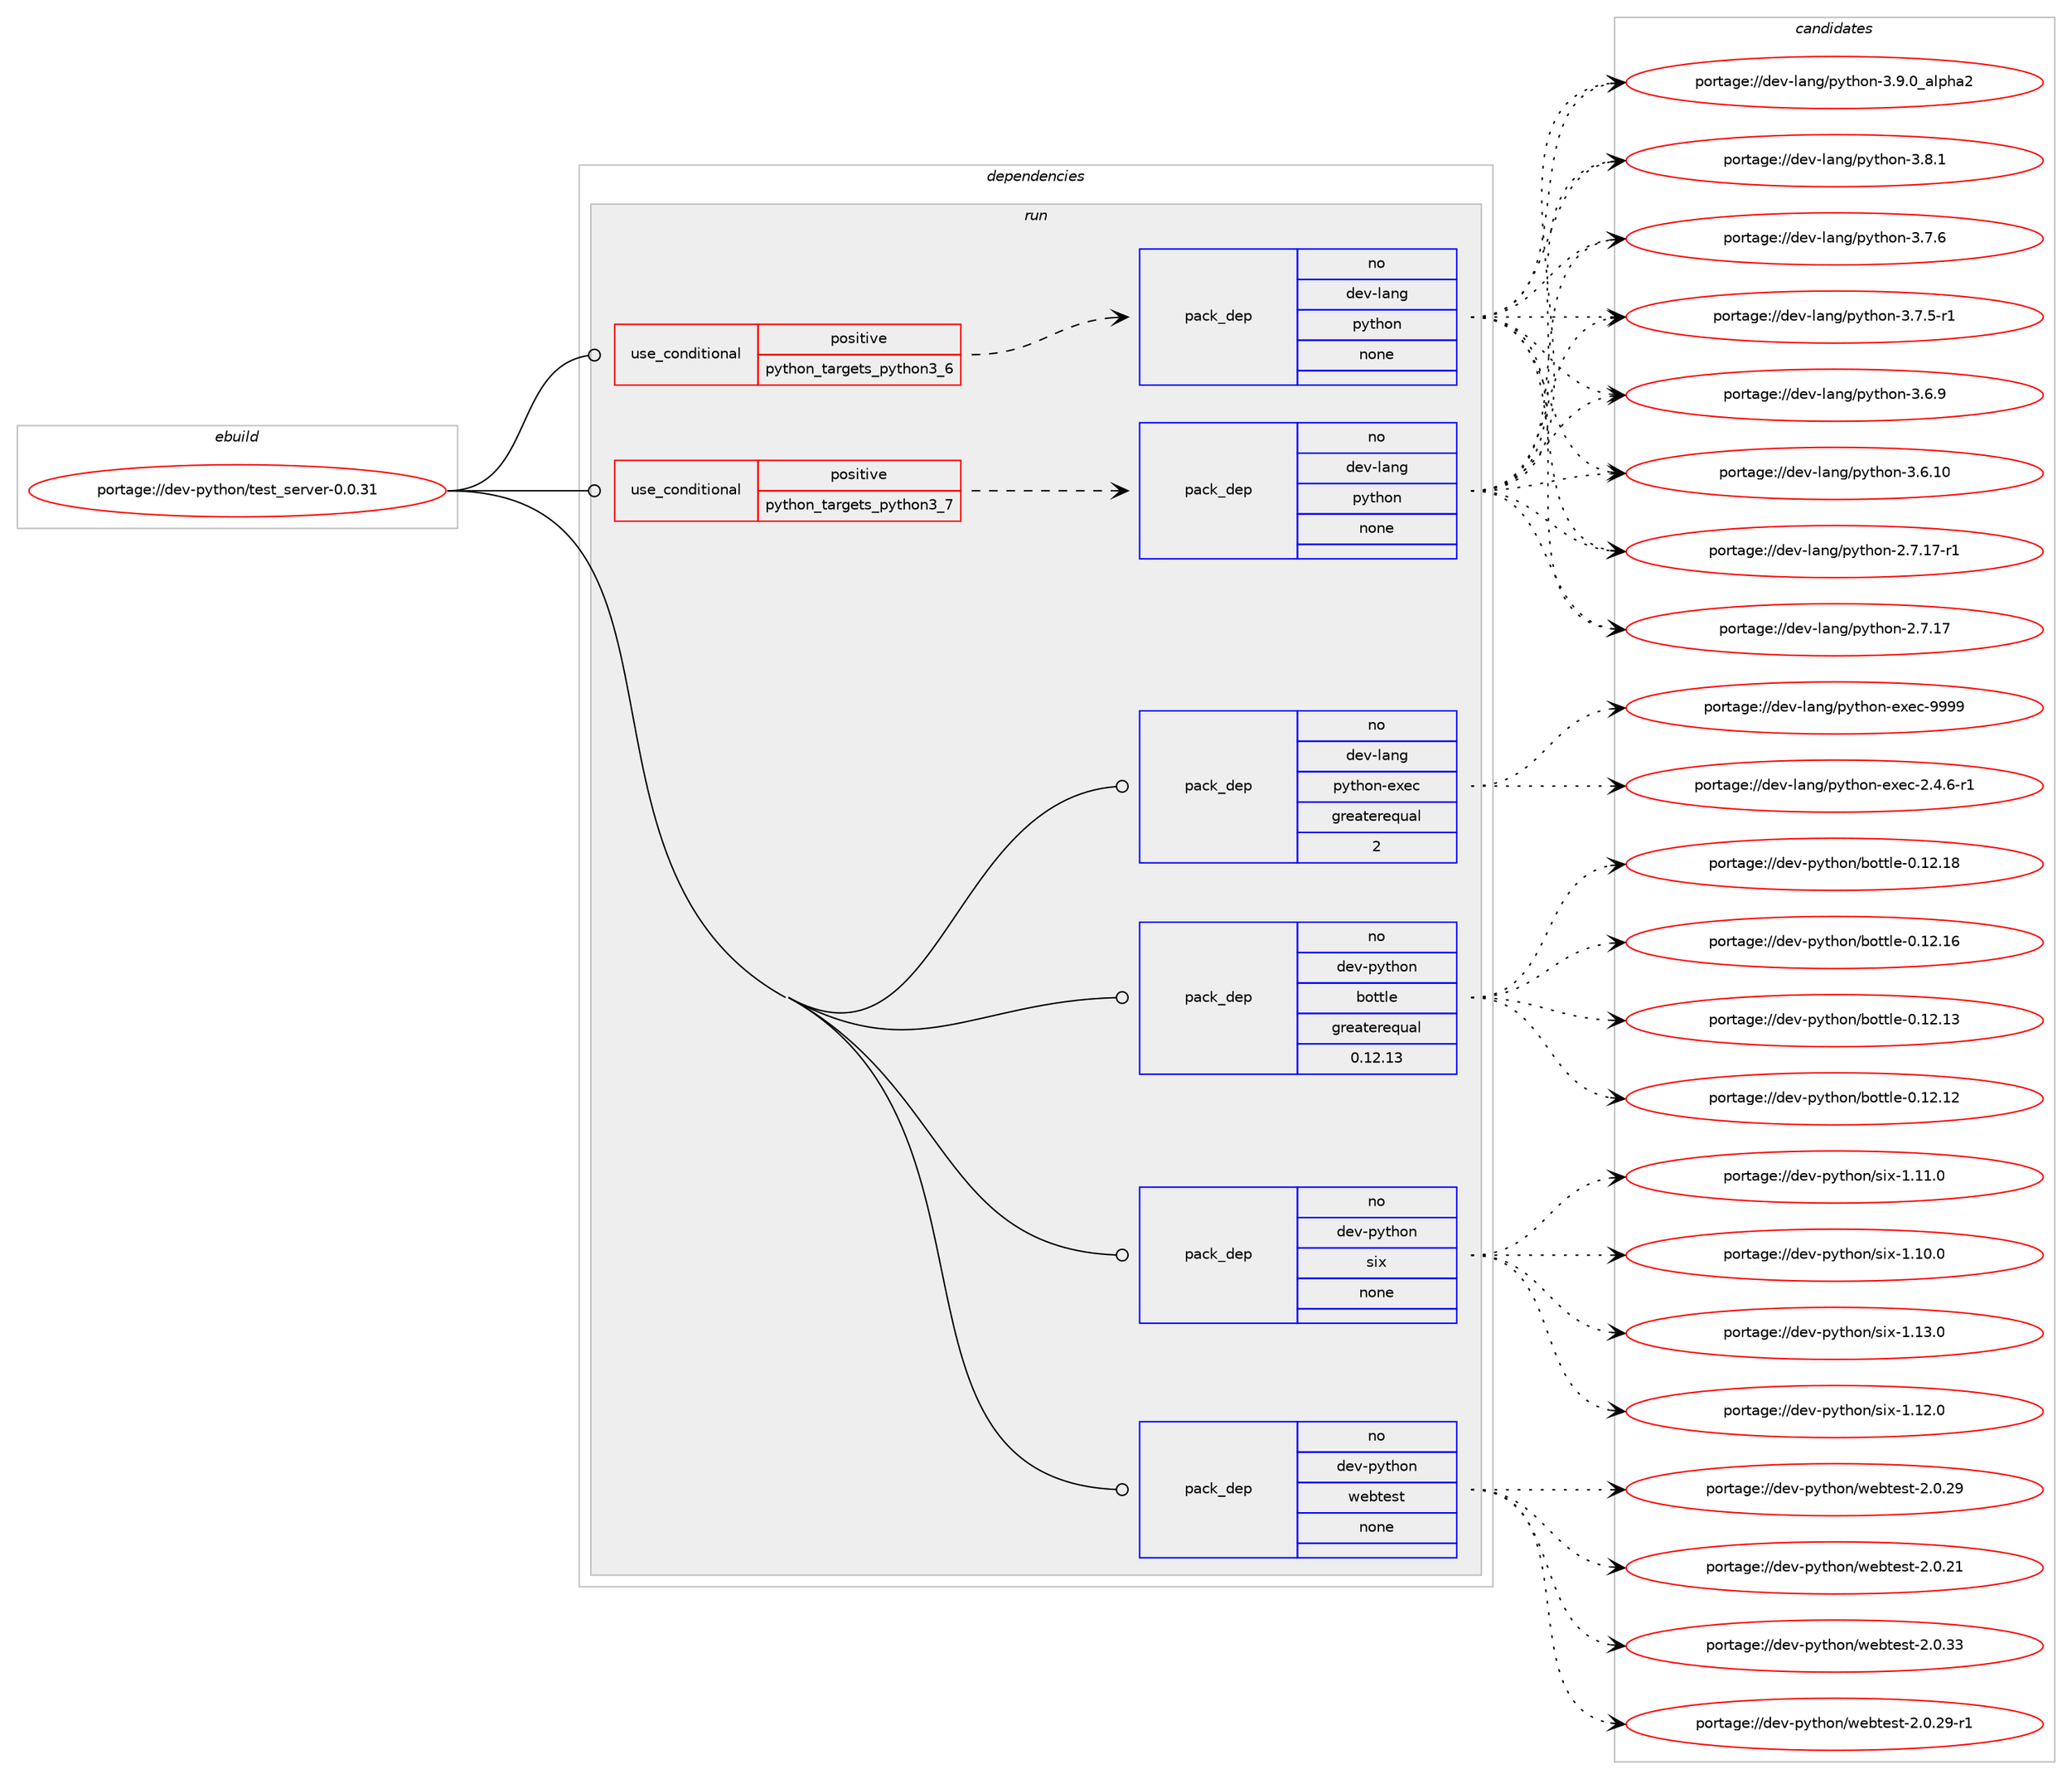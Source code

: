 digraph prolog {

# *************
# Graph options
# *************

newrank=true;
concentrate=true;
compound=true;
graph [rankdir=LR,fontname=Helvetica,fontsize=10,ranksep=1.5];#, ranksep=2.5, nodesep=0.2];
edge  [arrowhead=vee];
node  [fontname=Helvetica,fontsize=10];

# **********
# The ebuild
# **********

subgraph cluster_leftcol {
color=gray;
label=<<i>ebuild</i>>;
id [label="portage://dev-python/test_server-0.0.31", color=red, width=4, href="../dev-python/test_server-0.0.31.svg"];
}

# ****************
# The dependencies
# ****************

subgraph cluster_midcol {
color=gray;
label=<<i>dependencies</i>>;
subgraph cluster_compile {
fillcolor="#eeeeee";
style=filled;
label=<<i>compile</i>>;
}
subgraph cluster_compileandrun {
fillcolor="#eeeeee";
style=filled;
label=<<i>compile and run</i>>;
}
subgraph cluster_run {
fillcolor="#eeeeee";
style=filled;
label=<<i>run</i>>;
subgraph cond104866 {
dependency422258 [label=<<TABLE BORDER="0" CELLBORDER="1" CELLSPACING="0" CELLPADDING="4"><TR><TD ROWSPAN="3" CELLPADDING="10">use_conditional</TD></TR><TR><TD>positive</TD></TR><TR><TD>python_targets_python3_6</TD></TR></TABLE>>, shape=none, color=red];
subgraph pack312495 {
dependency422259 [label=<<TABLE BORDER="0" CELLBORDER="1" CELLSPACING="0" CELLPADDING="4" WIDTH="220"><TR><TD ROWSPAN="6" CELLPADDING="30">pack_dep</TD></TR><TR><TD WIDTH="110">no</TD></TR><TR><TD>dev-lang</TD></TR><TR><TD>python</TD></TR><TR><TD>none</TD></TR><TR><TD></TD></TR></TABLE>>, shape=none, color=blue];
}
dependency422258:e -> dependency422259:w [weight=20,style="dashed",arrowhead="vee"];
}
id:e -> dependency422258:w [weight=20,style="solid",arrowhead="odot"];
subgraph cond104867 {
dependency422260 [label=<<TABLE BORDER="0" CELLBORDER="1" CELLSPACING="0" CELLPADDING="4"><TR><TD ROWSPAN="3" CELLPADDING="10">use_conditional</TD></TR><TR><TD>positive</TD></TR><TR><TD>python_targets_python3_7</TD></TR></TABLE>>, shape=none, color=red];
subgraph pack312496 {
dependency422261 [label=<<TABLE BORDER="0" CELLBORDER="1" CELLSPACING="0" CELLPADDING="4" WIDTH="220"><TR><TD ROWSPAN="6" CELLPADDING="30">pack_dep</TD></TR><TR><TD WIDTH="110">no</TD></TR><TR><TD>dev-lang</TD></TR><TR><TD>python</TD></TR><TR><TD>none</TD></TR><TR><TD></TD></TR></TABLE>>, shape=none, color=blue];
}
dependency422260:e -> dependency422261:w [weight=20,style="dashed",arrowhead="vee"];
}
id:e -> dependency422260:w [weight=20,style="solid",arrowhead="odot"];
subgraph pack312497 {
dependency422262 [label=<<TABLE BORDER="0" CELLBORDER="1" CELLSPACING="0" CELLPADDING="4" WIDTH="220"><TR><TD ROWSPAN="6" CELLPADDING="30">pack_dep</TD></TR><TR><TD WIDTH="110">no</TD></TR><TR><TD>dev-lang</TD></TR><TR><TD>python-exec</TD></TR><TR><TD>greaterequal</TD></TR><TR><TD>2</TD></TR></TABLE>>, shape=none, color=blue];
}
id:e -> dependency422262:w [weight=20,style="solid",arrowhead="odot"];
subgraph pack312498 {
dependency422263 [label=<<TABLE BORDER="0" CELLBORDER="1" CELLSPACING="0" CELLPADDING="4" WIDTH="220"><TR><TD ROWSPAN="6" CELLPADDING="30">pack_dep</TD></TR><TR><TD WIDTH="110">no</TD></TR><TR><TD>dev-python</TD></TR><TR><TD>bottle</TD></TR><TR><TD>greaterequal</TD></TR><TR><TD>0.12.13</TD></TR></TABLE>>, shape=none, color=blue];
}
id:e -> dependency422263:w [weight=20,style="solid",arrowhead="odot"];
subgraph pack312499 {
dependency422264 [label=<<TABLE BORDER="0" CELLBORDER="1" CELLSPACING="0" CELLPADDING="4" WIDTH="220"><TR><TD ROWSPAN="6" CELLPADDING="30">pack_dep</TD></TR><TR><TD WIDTH="110">no</TD></TR><TR><TD>dev-python</TD></TR><TR><TD>six</TD></TR><TR><TD>none</TD></TR><TR><TD></TD></TR></TABLE>>, shape=none, color=blue];
}
id:e -> dependency422264:w [weight=20,style="solid",arrowhead="odot"];
subgraph pack312500 {
dependency422265 [label=<<TABLE BORDER="0" CELLBORDER="1" CELLSPACING="0" CELLPADDING="4" WIDTH="220"><TR><TD ROWSPAN="6" CELLPADDING="30">pack_dep</TD></TR><TR><TD WIDTH="110">no</TD></TR><TR><TD>dev-python</TD></TR><TR><TD>webtest</TD></TR><TR><TD>none</TD></TR><TR><TD></TD></TR></TABLE>>, shape=none, color=blue];
}
id:e -> dependency422265:w [weight=20,style="solid",arrowhead="odot"];
}
}

# **************
# The candidates
# **************

subgraph cluster_choices {
rank=same;
color=gray;
label=<<i>candidates</i>>;

subgraph choice312495 {
color=black;
nodesep=1;
choice10010111845108971101034711212111610411111045514657464895971081121049750 [label="portage://dev-lang/python-3.9.0_alpha2", color=red, width=4,href="../dev-lang/python-3.9.0_alpha2.svg"];
choice100101118451089711010347112121116104111110455146564649 [label="portage://dev-lang/python-3.8.1", color=red, width=4,href="../dev-lang/python-3.8.1.svg"];
choice100101118451089711010347112121116104111110455146554654 [label="portage://dev-lang/python-3.7.6", color=red, width=4,href="../dev-lang/python-3.7.6.svg"];
choice1001011184510897110103471121211161041111104551465546534511449 [label="portage://dev-lang/python-3.7.5-r1", color=red, width=4,href="../dev-lang/python-3.7.5-r1.svg"];
choice100101118451089711010347112121116104111110455146544657 [label="portage://dev-lang/python-3.6.9", color=red, width=4,href="../dev-lang/python-3.6.9.svg"];
choice10010111845108971101034711212111610411111045514654464948 [label="portage://dev-lang/python-3.6.10", color=red, width=4,href="../dev-lang/python-3.6.10.svg"];
choice100101118451089711010347112121116104111110455046554649554511449 [label="portage://dev-lang/python-2.7.17-r1", color=red, width=4,href="../dev-lang/python-2.7.17-r1.svg"];
choice10010111845108971101034711212111610411111045504655464955 [label="portage://dev-lang/python-2.7.17", color=red, width=4,href="../dev-lang/python-2.7.17.svg"];
dependency422259:e -> choice10010111845108971101034711212111610411111045514657464895971081121049750:w [style=dotted,weight="100"];
dependency422259:e -> choice100101118451089711010347112121116104111110455146564649:w [style=dotted,weight="100"];
dependency422259:e -> choice100101118451089711010347112121116104111110455146554654:w [style=dotted,weight="100"];
dependency422259:e -> choice1001011184510897110103471121211161041111104551465546534511449:w [style=dotted,weight="100"];
dependency422259:e -> choice100101118451089711010347112121116104111110455146544657:w [style=dotted,weight="100"];
dependency422259:e -> choice10010111845108971101034711212111610411111045514654464948:w [style=dotted,weight="100"];
dependency422259:e -> choice100101118451089711010347112121116104111110455046554649554511449:w [style=dotted,weight="100"];
dependency422259:e -> choice10010111845108971101034711212111610411111045504655464955:w [style=dotted,weight="100"];
}
subgraph choice312496 {
color=black;
nodesep=1;
choice10010111845108971101034711212111610411111045514657464895971081121049750 [label="portage://dev-lang/python-3.9.0_alpha2", color=red, width=4,href="../dev-lang/python-3.9.0_alpha2.svg"];
choice100101118451089711010347112121116104111110455146564649 [label="portage://dev-lang/python-3.8.1", color=red, width=4,href="../dev-lang/python-3.8.1.svg"];
choice100101118451089711010347112121116104111110455146554654 [label="portage://dev-lang/python-3.7.6", color=red, width=4,href="../dev-lang/python-3.7.6.svg"];
choice1001011184510897110103471121211161041111104551465546534511449 [label="portage://dev-lang/python-3.7.5-r1", color=red, width=4,href="../dev-lang/python-3.7.5-r1.svg"];
choice100101118451089711010347112121116104111110455146544657 [label="portage://dev-lang/python-3.6.9", color=red, width=4,href="../dev-lang/python-3.6.9.svg"];
choice10010111845108971101034711212111610411111045514654464948 [label="portage://dev-lang/python-3.6.10", color=red, width=4,href="../dev-lang/python-3.6.10.svg"];
choice100101118451089711010347112121116104111110455046554649554511449 [label="portage://dev-lang/python-2.7.17-r1", color=red, width=4,href="../dev-lang/python-2.7.17-r1.svg"];
choice10010111845108971101034711212111610411111045504655464955 [label="portage://dev-lang/python-2.7.17", color=red, width=4,href="../dev-lang/python-2.7.17.svg"];
dependency422261:e -> choice10010111845108971101034711212111610411111045514657464895971081121049750:w [style=dotted,weight="100"];
dependency422261:e -> choice100101118451089711010347112121116104111110455146564649:w [style=dotted,weight="100"];
dependency422261:e -> choice100101118451089711010347112121116104111110455146554654:w [style=dotted,weight="100"];
dependency422261:e -> choice1001011184510897110103471121211161041111104551465546534511449:w [style=dotted,weight="100"];
dependency422261:e -> choice100101118451089711010347112121116104111110455146544657:w [style=dotted,weight="100"];
dependency422261:e -> choice10010111845108971101034711212111610411111045514654464948:w [style=dotted,weight="100"];
dependency422261:e -> choice100101118451089711010347112121116104111110455046554649554511449:w [style=dotted,weight="100"];
dependency422261:e -> choice10010111845108971101034711212111610411111045504655464955:w [style=dotted,weight="100"];
}
subgraph choice312497 {
color=black;
nodesep=1;
choice10010111845108971101034711212111610411111045101120101994557575757 [label="portage://dev-lang/python-exec-9999", color=red, width=4,href="../dev-lang/python-exec-9999.svg"];
choice10010111845108971101034711212111610411111045101120101994550465246544511449 [label="portage://dev-lang/python-exec-2.4.6-r1", color=red, width=4,href="../dev-lang/python-exec-2.4.6-r1.svg"];
dependency422262:e -> choice10010111845108971101034711212111610411111045101120101994557575757:w [style=dotted,weight="100"];
dependency422262:e -> choice10010111845108971101034711212111610411111045101120101994550465246544511449:w [style=dotted,weight="100"];
}
subgraph choice312498 {
color=black;
nodesep=1;
choice1001011184511212111610411111047981111161161081014548464950464956 [label="portage://dev-python/bottle-0.12.18", color=red, width=4,href="../dev-python/bottle-0.12.18.svg"];
choice1001011184511212111610411111047981111161161081014548464950464954 [label="portage://dev-python/bottle-0.12.16", color=red, width=4,href="../dev-python/bottle-0.12.16.svg"];
choice1001011184511212111610411111047981111161161081014548464950464951 [label="portage://dev-python/bottle-0.12.13", color=red, width=4,href="../dev-python/bottle-0.12.13.svg"];
choice1001011184511212111610411111047981111161161081014548464950464950 [label="portage://dev-python/bottle-0.12.12", color=red, width=4,href="../dev-python/bottle-0.12.12.svg"];
dependency422263:e -> choice1001011184511212111610411111047981111161161081014548464950464956:w [style=dotted,weight="100"];
dependency422263:e -> choice1001011184511212111610411111047981111161161081014548464950464954:w [style=dotted,weight="100"];
dependency422263:e -> choice1001011184511212111610411111047981111161161081014548464950464951:w [style=dotted,weight="100"];
dependency422263:e -> choice1001011184511212111610411111047981111161161081014548464950464950:w [style=dotted,weight="100"];
}
subgraph choice312499 {
color=black;
nodesep=1;
choice100101118451121211161041111104711510512045494649514648 [label="portage://dev-python/six-1.13.0", color=red, width=4,href="../dev-python/six-1.13.0.svg"];
choice100101118451121211161041111104711510512045494649504648 [label="portage://dev-python/six-1.12.0", color=red, width=4,href="../dev-python/six-1.12.0.svg"];
choice100101118451121211161041111104711510512045494649494648 [label="portage://dev-python/six-1.11.0", color=red, width=4,href="../dev-python/six-1.11.0.svg"];
choice100101118451121211161041111104711510512045494649484648 [label="portage://dev-python/six-1.10.0", color=red, width=4,href="../dev-python/six-1.10.0.svg"];
dependency422264:e -> choice100101118451121211161041111104711510512045494649514648:w [style=dotted,weight="100"];
dependency422264:e -> choice100101118451121211161041111104711510512045494649504648:w [style=dotted,weight="100"];
dependency422264:e -> choice100101118451121211161041111104711510512045494649494648:w [style=dotted,weight="100"];
dependency422264:e -> choice100101118451121211161041111104711510512045494649484648:w [style=dotted,weight="100"];
}
subgraph choice312500 {
color=black;
nodesep=1;
choice10010111845112121116104111110471191019811610111511645504648465151 [label="portage://dev-python/webtest-2.0.33", color=red, width=4,href="../dev-python/webtest-2.0.33.svg"];
choice100101118451121211161041111104711910198116101115116455046484650574511449 [label="portage://dev-python/webtest-2.0.29-r1", color=red, width=4,href="../dev-python/webtest-2.0.29-r1.svg"];
choice10010111845112121116104111110471191019811610111511645504648465057 [label="portage://dev-python/webtest-2.0.29", color=red, width=4,href="../dev-python/webtest-2.0.29.svg"];
choice10010111845112121116104111110471191019811610111511645504648465049 [label="portage://dev-python/webtest-2.0.21", color=red, width=4,href="../dev-python/webtest-2.0.21.svg"];
dependency422265:e -> choice10010111845112121116104111110471191019811610111511645504648465151:w [style=dotted,weight="100"];
dependency422265:e -> choice100101118451121211161041111104711910198116101115116455046484650574511449:w [style=dotted,weight="100"];
dependency422265:e -> choice10010111845112121116104111110471191019811610111511645504648465057:w [style=dotted,weight="100"];
dependency422265:e -> choice10010111845112121116104111110471191019811610111511645504648465049:w [style=dotted,weight="100"];
}
}

}
